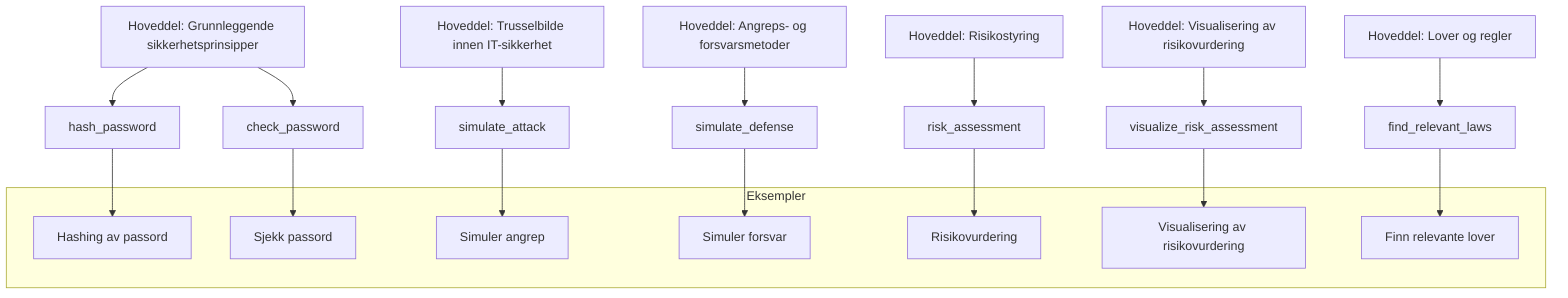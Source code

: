 graph TD
    A[Hoveddel: Grunnleggende sikkerhetsprinsipper]
    A1[hash_password]
    A2[check_password]
    
    B[Hoveddel: Trusselbilde innen IT-sikkerhet]
    B1[simulate_attack]
    
    C[Hoveddel: Angreps- og forsvarsmetoder]
    C1[simulate_defense]
    
    D[Hoveddel: Risikostyring]
    D1[risk_assessment]
    
    E[Hoveddel: Visualisering av risikovurdering]
    E1[visualize_risk_assessment]
    
    F[Hoveddel: Lover og regler]
    F1[find_relevant_laws]

    A --> A1
    A --> A2
    B --> B1
    C --> C1
    D --> D1
    E --> E1
    F --> F1

    subgraph Eksempler
    G1[Hashing av passord]
    G2[Sjekk passord]
    G3[Simuler angrep]
    G4[Simuler forsvar]
    G5[Risikovurdering]
    G6[Visualisering av risikovurdering]
    G7[Finn relevante lover]
    end
    
    A1 --> G1
    A2 --> G2
    B1 --> G3
    C1 --> G4
    D1 --> G5
    E1 --> G6
    F1 --> G7